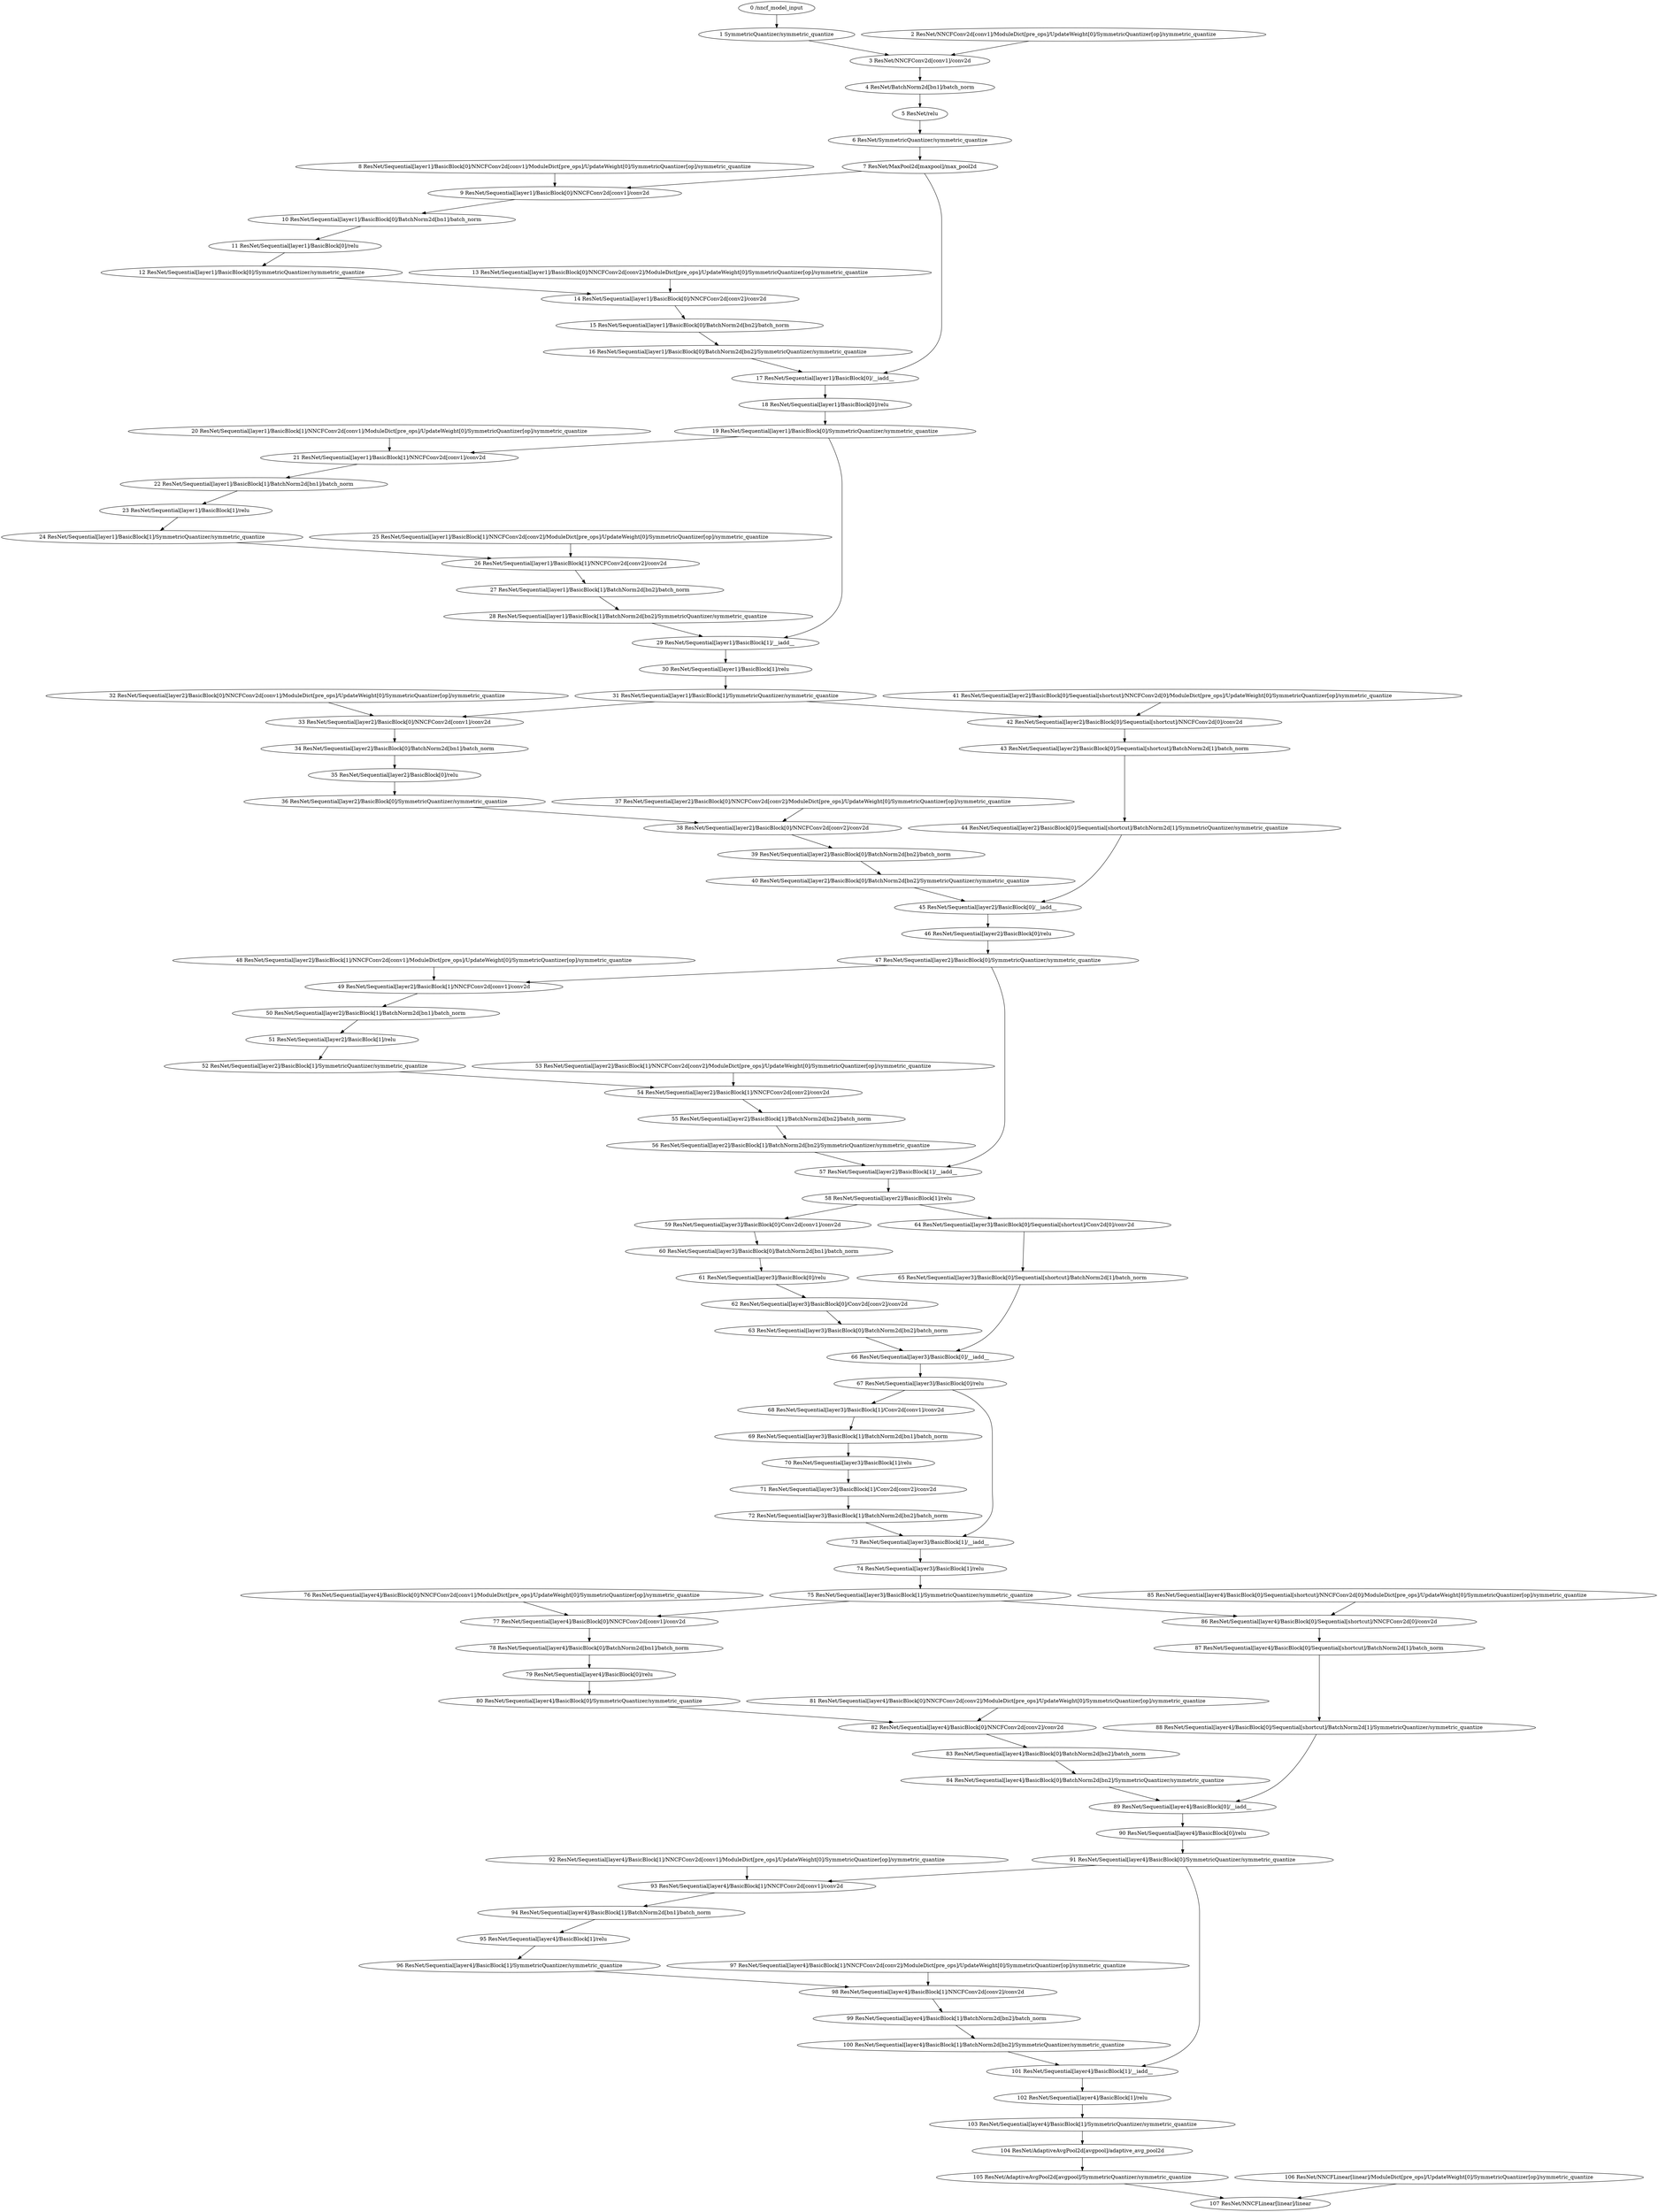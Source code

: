 strict digraph  {
"0 /nncf_model_input" [id=0, scope="", type=nncf_model_input];
"1 SymmetricQuantizer/symmetric_quantize" [id=1, scope=SymmetricQuantizer, type=symmetric_quantize];
"2 ResNet/NNCFConv2d[conv1]/ModuleDict[pre_ops]/UpdateWeight[0]/SymmetricQuantizer[op]/symmetric_quantize" [id=2, scope="ResNet/NNCFConv2d[conv1]/ModuleDict[pre_ops]/UpdateWeight[0]/SymmetricQuantizer[op]", type=symmetric_quantize];
"3 ResNet/NNCFConv2d[conv1]/conv2d" [id=3, scope="ResNet/NNCFConv2d[conv1]", type=conv2d];
"4 ResNet/BatchNorm2d[bn1]/batch_norm" [id=4, scope="ResNet/BatchNorm2d[bn1]", type=batch_norm];
"5 ResNet/relu" [id=5, scope=ResNet, type=relu];
"6 ResNet/SymmetricQuantizer/symmetric_quantize" [id=6, scope="ResNet/SymmetricQuantizer", type=symmetric_quantize];
"7 ResNet/MaxPool2d[maxpool]/max_pool2d" [id=7, scope="ResNet/MaxPool2d[maxpool]", type=max_pool2d];
"8 ResNet/Sequential[layer1]/BasicBlock[0]/NNCFConv2d[conv1]/ModuleDict[pre_ops]/UpdateWeight[0]/SymmetricQuantizer[op]/symmetric_quantize" [id=8, scope="ResNet/Sequential[layer1]/BasicBlock[0]/NNCFConv2d[conv1]/ModuleDict[pre_ops]/UpdateWeight[0]/SymmetricQuantizer[op]", type=symmetric_quantize];
"9 ResNet/Sequential[layer1]/BasicBlock[0]/NNCFConv2d[conv1]/conv2d" [id=9, scope="ResNet/Sequential[layer1]/BasicBlock[0]/NNCFConv2d[conv1]", type=conv2d];
"10 ResNet/Sequential[layer1]/BasicBlock[0]/BatchNorm2d[bn1]/batch_norm" [id=10, scope="ResNet/Sequential[layer1]/BasicBlock[0]/BatchNorm2d[bn1]", type=batch_norm];
"11 ResNet/Sequential[layer1]/BasicBlock[0]/relu" [id=11, scope="ResNet/Sequential[layer1]/BasicBlock[0]", type=relu];
"12 ResNet/Sequential[layer1]/BasicBlock[0]/SymmetricQuantizer/symmetric_quantize" [id=12, scope="ResNet/Sequential[layer1]/BasicBlock[0]/SymmetricQuantizer", type=symmetric_quantize];
"13 ResNet/Sequential[layer1]/BasicBlock[0]/NNCFConv2d[conv2]/ModuleDict[pre_ops]/UpdateWeight[0]/SymmetricQuantizer[op]/symmetric_quantize" [id=13, scope="ResNet/Sequential[layer1]/BasicBlock[0]/NNCFConv2d[conv2]/ModuleDict[pre_ops]/UpdateWeight[0]/SymmetricQuantizer[op]", type=symmetric_quantize];
"14 ResNet/Sequential[layer1]/BasicBlock[0]/NNCFConv2d[conv2]/conv2d" [id=14, scope="ResNet/Sequential[layer1]/BasicBlock[0]/NNCFConv2d[conv2]", type=conv2d];
"15 ResNet/Sequential[layer1]/BasicBlock[0]/BatchNorm2d[bn2]/batch_norm" [id=15, scope="ResNet/Sequential[layer1]/BasicBlock[0]/BatchNorm2d[bn2]", type=batch_norm];
"16 ResNet/Sequential[layer1]/BasicBlock[0]/BatchNorm2d[bn2]/SymmetricQuantizer/symmetric_quantize" [id=16, scope="ResNet/Sequential[layer1]/BasicBlock[0]/BatchNorm2d[bn2]/SymmetricQuantizer", type=symmetric_quantize];
"17 ResNet/Sequential[layer1]/BasicBlock[0]/__iadd__" [id=17, scope="ResNet/Sequential[layer1]/BasicBlock[0]", type=__iadd__];
"18 ResNet/Sequential[layer1]/BasicBlock[0]/relu" [id=18, scope="ResNet/Sequential[layer1]/BasicBlock[0]", type=relu];
"19 ResNet/Sequential[layer1]/BasicBlock[0]/SymmetricQuantizer/symmetric_quantize" [id=19, scope="ResNet/Sequential[layer1]/BasicBlock[0]/SymmetricQuantizer", type=symmetric_quantize];
"20 ResNet/Sequential[layer1]/BasicBlock[1]/NNCFConv2d[conv1]/ModuleDict[pre_ops]/UpdateWeight[0]/SymmetricQuantizer[op]/symmetric_quantize" [id=20, scope="ResNet/Sequential[layer1]/BasicBlock[1]/NNCFConv2d[conv1]/ModuleDict[pre_ops]/UpdateWeight[0]/SymmetricQuantizer[op]", type=symmetric_quantize];
"21 ResNet/Sequential[layer1]/BasicBlock[1]/NNCFConv2d[conv1]/conv2d" [id=21, scope="ResNet/Sequential[layer1]/BasicBlock[1]/NNCFConv2d[conv1]", type=conv2d];
"22 ResNet/Sequential[layer1]/BasicBlock[1]/BatchNorm2d[bn1]/batch_norm" [id=22, scope="ResNet/Sequential[layer1]/BasicBlock[1]/BatchNorm2d[bn1]", type=batch_norm];
"23 ResNet/Sequential[layer1]/BasicBlock[1]/relu" [id=23, scope="ResNet/Sequential[layer1]/BasicBlock[1]", type=relu];
"24 ResNet/Sequential[layer1]/BasicBlock[1]/SymmetricQuantizer/symmetric_quantize" [id=24, scope="ResNet/Sequential[layer1]/BasicBlock[1]/SymmetricQuantizer", type=symmetric_quantize];
"25 ResNet/Sequential[layer1]/BasicBlock[1]/NNCFConv2d[conv2]/ModuleDict[pre_ops]/UpdateWeight[0]/SymmetricQuantizer[op]/symmetric_quantize" [id=25, scope="ResNet/Sequential[layer1]/BasicBlock[1]/NNCFConv2d[conv2]/ModuleDict[pre_ops]/UpdateWeight[0]/SymmetricQuantizer[op]", type=symmetric_quantize];
"26 ResNet/Sequential[layer1]/BasicBlock[1]/NNCFConv2d[conv2]/conv2d" [id=26, scope="ResNet/Sequential[layer1]/BasicBlock[1]/NNCFConv2d[conv2]", type=conv2d];
"27 ResNet/Sequential[layer1]/BasicBlock[1]/BatchNorm2d[bn2]/batch_norm" [id=27, scope="ResNet/Sequential[layer1]/BasicBlock[1]/BatchNorm2d[bn2]", type=batch_norm];
"28 ResNet/Sequential[layer1]/BasicBlock[1]/BatchNorm2d[bn2]/SymmetricQuantizer/symmetric_quantize" [id=28, scope="ResNet/Sequential[layer1]/BasicBlock[1]/BatchNorm2d[bn2]/SymmetricQuantizer", type=symmetric_quantize];
"29 ResNet/Sequential[layer1]/BasicBlock[1]/__iadd__" [id=29, scope="ResNet/Sequential[layer1]/BasicBlock[1]", type=__iadd__];
"30 ResNet/Sequential[layer1]/BasicBlock[1]/relu" [id=30, scope="ResNet/Sequential[layer1]/BasicBlock[1]", type=relu];
"31 ResNet/Sequential[layer1]/BasicBlock[1]/SymmetricQuantizer/symmetric_quantize" [id=31, scope="ResNet/Sequential[layer1]/BasicBlock[1]/SymmetricQuantizer", type=symmetric_quantize];
"32 ResNet/Sequential[layer2]/BasicBlock[0]/NNCFConv2d[conv1]/ModuleDict[pre_ops]/UpdateWeight[0]/SymmetricQuantizer[op]/symmetric_quantize" [id=32, scope="ResNet/Sequential[layer2]/BasicBlock[0]/NNCFConv2d[conv1]/ModuleDict[pre_ops]/UpdateWeight[0]/SymmetricQuantizer[op]", type=symmetric_quantize];
"33 ResNet/Sequential[layer2]/BasicBlock[0]/NNCFConv2d[conv1]/conv2d" [id=33, scope="ResNet/Sequential[layer2]/BasicBlock[0]/NNCFConv2d[conv1]", type=conv2d];
"34 ResNet/Sequential[layer2]/BasicBlock[0]/BatchNorm2d[bn1]/batch_norm" [id=34, scope="ResNet/Sequential[layer2]/BasicBlock[0]/BatchNorm2d[bn1]", type=batch_norm];
"35 ResNet/Sequential[layer2]/BasicBlock[0]/relu" [id=35, scope="ResNet/Sequential[layer2]/BasicBlock[0]", type=relu];
"36 ResNet/Sequential[layer2]/BasicBlock[0]/SymmetricQuantizer/symmetric_quantize" [id=36, scope="ResNet/Sequential[layer2]/BasicBlock[0]/SymmetricQuantizer", type=symmetric_quantize];
"37 ResNet/Sequential[layer2]/BasicBlock[0]/NNCFConv2d[conv2]/ModuleDict[pre_ops]/UpdateWeight[0]/SymmetricQuantizer[op]/symmetric_quantize" [id=37, scope="ResNet/Sequential[layer2]/BasicBlock[0]/NNCFConv2d[conv2]/ModuleDict[pre_ops]/UpdateWeight[0]/SymmetricQuantizer[op]", type=symmetric_quantize];
"38 ResNet/Sequential[layer2]/BasicBlock[0]/NNCFConv2d[conv2]/conv2d" [id=38, scope="ResNet/Sequential[layer2]/BasicBlock[0]/NNCFConv2d[conv2]", type=conv2d];
"39 ResNet/Sequential[layer2]/BasicBlock[0]/BatchNorm2d[bn2]/batch_norm" [id=39, scope="ResNet/Sequential[layer2]/BasicBlock[0]/BatchNorm2d[bn2]", type=batch_norm];
"40 ResNet/Sequential[layer2]/BasicBlock[0]/BatchNorm2d[bn2]/SymmetricQuantizer/symmetric_quantize" [id=40, scope="ResNet/Sequential[layer2]/BasicBlock[0]/BatchNorm2d[bn2]/SymmetricQuantizer", type=symmetric_quantize];
"41 ResNet/Sequential[layer2]/BasicBlock[0]/Sequential[shortcut]/NNCFConv2d[0]/ModuleDict[pre_ops]/UpdateWeight[0]/SymmetricQuantizer[op]/symmetric_quantize" [id=41, scope="ResNet/Sequential[layer2]/BasicBlock[0]/Sequential[shortcut]/NNCFConv2d[0]/ModuleDict[pre_ops]/UpdateWeight[0]/SymmetricQuantizer[op]", type=symmetric_quantize];
"42 ResNet/Sequential[layer2]/BasicBlock[0]/Sequential[shortcut]/NNCFConv2d[0]/conv2d" [id=42, scope="ResNet/Sequential[layer2]/BasicBlock[0]/Sequential[shortcut]/NNCFConv2d[0]", type=conv2d];
"43 ResNet/Sequential[layer2]/BasicBlock[0]/Sequential[shortcut]/BatchNorm2d[1]/batch_norm" [id=43, scope="ResNet/Sequential[layer2]/BasicBlock[0]/Sequential[shortcut]/BatchNorm2d[1]", type=batch_norm];
"44 ResNet/Sequential[layer2]/BasicBlock[0]/Sequential[shortcut]/BatchNorm2d[1]/SymmetricQuantizer/symmetric_quantize" [id=44, scope="ResNet/Sequential[layer2]/BasicBlock[0]/Sequential[shortcut]/BatchNorm2d[1]/SymmetricQuantizer", type=symmetric_quantize];
"45 ResNet/Sequential[layer2]/BasicBlock[0]/__iadd__" [id=45, scope="ResNet/Sequential[layer2]/BasicBlock[0]", type=__iadd__];
"46 ResNet/Sequential[layer2]/BasicBlock[0]/relu" [id=46, scope="ResNet/Sequential[layer2]/BasicBlock[0]", type=relu];
"47 ResNet/Sequential[layer2]/BasicBlock[0]/SymmetricQuantizer/symmetric_quantize" [id=47, scope="ResNet/Sequential[layer2]/BasicBlock[0]/SymmetricQuantizer", type=symmetric_quantize];
"48 ResNet/Sequential[layer2]/BasicBlock[1]/NNCFConv2d[conv1]/ModuleDict[pre_ops]/UpdateWeight[0]/SymmetricQuantizer[op]/symmetric_quantize" [id=48, scope="ResNet/Sequential[layer2]/BasicBlock[1]/NNCFConv2d[conv1]/ModuleDict[pre_ops]/UpdateWeight[0]/SymmetricQuantizer[op]", type=symmetric_quantize];
"49 ResNet/Sequential[layer2]/BasicBlock[1]/NNCFConv2d[conv1]/conv2d" [id=49, scope="ResNet/Sequential[layer2]/BasicBlock[1]/NNCFConv2d[conv1]", type=conv2d];
"50 ResNet/Sequential[layer2]/BasicBlock[1]/BatchNorm2d[bn1]/batch_norm" [id=50, scope="ResNet/Sequential[layer2]/BasicBlock[1]/BatchNorm2d[bn1]", type=batch_norm];
"51 ResNet/Sequential[layer2]/BasicBlock[1]/relu" [id=51, scope="ResNet/Sequential[layer2]/BasicBlock[1]", type=relu];
"52 ResNet/Sequential[layer2]/BasicBlock[1]/SymmetricQuantizer/symmetric_quantize" [id=52, scope="ResNet/Sequential[layer2]/BasicBlock[1]/SymmetricQuantizer", type=symmetric_quantize];
"53 ResNet/Sequential[layer2]/BasicBlock[1]/NNCFConv2d[conv2]/ModuleDict[pre_ops]/UpdateWeight[0]/SymmetricQuantizer[op]/symmetric_quantize" [id=53, scope="ResNet/Sequential[layer2]/BasicBlock[1]/NNCFConv2d[conv2]/ModuleDict[pre_ops]/UpdateWeight[0]/SymmetricQuantizer[op]", type=symmetric_quantize];
"54 ResNet/Sequential[layer2]/BasicBlock[1]/NNCFConv2d[conv2]/conv2d" [id=54, scope="ResNet/Sequential[layer2]/BasicBlock[1]/NNCFConv2d[conv2]", type=conv2d];
"55 ResNet/Sequential[layer2]/BasicBlock[1]/BatchNorm2d[bn2]/batch_norm" [id=55, scope="ResNet/Sequential[layer2]/BasicBlock[1]/BatchNorm2d[bn2]", type=batch_norm];
"56 ResNet/Sequential[layer2]/BasicBlock[1]/BatchNorm2d[bn2]/SymmetricQuantizer/symmetric_quantize" [id=56, scope="ResNet/Sequential[layer2]/BasicBlock[1]/BatchNorm2d[bn2]/SymmetricQuantizer", type=symmetric_quantize];
"57 ResNet/Sequential[layer2]/BasicBlock[1]/__iadd__" [id=57, scope="ResNet/Sequential[layer2]/BasicBlock[1]", type=__iadd__];
"58 ResNet/Sequential[layer2]/BasicBlock[1]/relu" [id=58, scope="ResNet/Sequential[layer2]/BasicBlock[1]", type=relu];
"59 ResNet/Sequential[layer3]/BasicBlock[0]/Conv2d[conv1]/conv2d" [id=59, scope="ResNet/Sequential[layer3]/BasicBlock[0]/Conv2d[conv1]", type=conv2d];
"60 ResNet/Sequential[layer3]/BasicBlock[0]/BatchNorm2d[bn1]/batch_norm" [id=60, scope="ResNet/Sequential[layer3]/BasicBlock[0]/BatchNorm2d[bn1]", type=batch_norm];
"61 ResNet/Sequential[layer3]/BasicBlock[0]/relu" [id=61, scope="ResNet/Sequential[layer3]/BasicBlock[0]", type=relu];
"62 ResNet/Sequential[layer3]/BasicBlock[0]/Conv2d[conv2]/conv2d" [id=62, scope="ResNet/Sequential[layer3]/BasicBlock[0]/Conv2d[conv2]", type=conv2d];
"63 ResNet/Sequential[layer3]/BasicBlock[0]/BatchNorm2d[bn2]/batch_norm" [id=63, scope="ResNet/Sequential[layer3]/BasicBlock[0]/BatchNorm2d[bn2]", type=batch_norm];
"64 ResNet/Sequential[layer3]/BasicBlock[0]/Sequential[shortcut]/Conv2d[0]/conv2d" [id=64, scope="ResNet/Sequential[layer3]/BasicBlock[0]/Sequential[shortcut]/Conv2d[0]", type=conv2d];
"65 ResNet/Sequential[layer3]/BasicBlock[0]/Sequential[shortcut]/BatchNorm2d[1]/batch_norm" [id=65, scope="ResNet/Sequential[layer3]/BasicBlock[0]/Sequential[shortcut]/BatchNorm2d[1]", type=batch_norm];
"66 ResNet/Sequential[layer3]/BasicBlock[0]/__iadd__" [id=66, scope="ResNet/Sequential[layer3]/BasicBlock[0]", type=__iadd__];
"67 ResNet/Sequential[layer3]/BasicBlock[0]/relu" [id=67, scope="ResNet/Sequential[layer3]/BasicBlock[0]", type=relu];
"68 ResNet/Sequential[layer3]/BasicBlock[1]/Conv2d[conv1]/conv2d" [id=68, scope="ResNet/Sequential[layer3]/BasicBlock[1]/Conv2d[conv1]", type=conv2d];
"69 ResNet/Sequential[layer3]/BasicBlock[1]/BatchNorm2d[bn1]/batch_norm" [id=69, scope="ResNet/Sequential[layer3]/BasicBlock[1]/BatchNorm2d[bn1]", type=batch_norm];
"70 ResNet/Sequential[layer3]/BasicBlock[1]/relu" [id=70, scope="ResNet/Sequential[layer3]/BasicBlock[1]", type=relu];
"71 ResNet/Sequential[layer3]/BasicBlock[1]/Conv2d[conv2]/conv2d" [id=71, scope="ResNet/Sequential[layer3]/BasicBlock[1]/Conv2d[conv2]", type=conv2d];
"72 ResNet/Sequential[layer3]/BasicBlock[1]/BatchNorm2d[bn2]/batch_norm" [id=72, scope="ResNet/Sequential[layer3]/BasicBlock[1]/BatchNorm2d[bn2]", type=batch_norm];
"73 ResNet/Sequential[layer3]/BasicBlock[1]/__iadd__" [id=73, scope="ResNet/Sequential[layer3]/BasicBlock[1]", type=__iadd__];
"74 ResNet/Sequential[layer3]/BasicBlock[1]/relu" [id=74, scope="ResNet/Sequential[layer3]/BasicBlock[1]", type=relu];
"75 ResNet/Sequential[layer3]/BasicBlock[1]/SymmetricQuantizer/symmetric_quantize" [id=75, scope="ResNet/Sequential[layer3]/BasicBlock[1]/SymmetricQuantizer", type=symmetric_quantize];
"76 ResNet/Sequential[layer4]/BasicBlock[0]/NNCFConv2d[conv1]/ModuleDict[pre_ops]/UpdateWeight[0]/SymmetricQuantizer[op]/symmetric_quantize" [id=76, scope="ResNet/Sequential[layer4]/BasicBlock[0]/NNCFConv2d[conv1]/ModuleDict[pre_ops]/UpdateWeight[0]/SymmetricQuantizer[op]", type=symmetric_quantize];
"77 ResNet/Sequential[layer4]/BasicBlock[0]/NNCFConv2d[conv1]/conv2d" [id=77, scope="ResNet/Sequential[layer4]/BasicBlock[0]/NNCFConv2d[conv1]", type=conv2d];
"78 ResNet/Sequential[layer4]/BasicBlock[0]/BatchNorm2d[bn1]/batch_norm" [id=78, scope="ResNet/Sequential[layer4]/BasicBlock[0]/BatchNorm2d[bn1]", type=batch_norm];
"79 ResNet/Sequential[layer4]/BasicBlock[0]/relu" [id=79, scope="ResNet/Sequential[layer4]/BasicBlock[0]", type=relu];
"80 ResNet/Sequential[layer4]/BasicBlock[0]/SymmetricQuantizer/symmetric_quantize" [id=80, scope="ResNet/Sequential[layer4]/BasicBlock[0]/SymmetricQuantizer", type=symmetric_quantize];
"81 ResNet/Sequential[layer4]/BasicBlock[0]/NNCFConv2d[conv2]/ModuleDict[pre_ops]/UpdateWeight[0]/SymmetricQuantizer[op]/symmetric_quantize" [id=81, scope="ResNet/Sequential[layer4]/BasicBlock[0]/NNCFConv2d[conv2]/ModuleDict[pre_ops]/UpdateWeight[0]/SymmetricQuantizer[op]", type=symmetric_quantize];
"82 ResNet/Sequential[layer4]/BasicBlock[0]/NNCFConv2d[conv2]/conv2d" [id=82, scope="ResNet/Sequential[layer4]/BasicBlock[0]/NNCFConv2d[conv2]", type=conv2d];
"83 ResNet/Sequential[layer4]/BasicBlock[0]/BatchNorm2d[bn2]/batch_norm" [id=83, scope="ResNet/Sequential[layer4]/BasicBlock[0]/BatchNorm2d[bn2]", type=batch_norm];
"84 ResNet/Sequential[layer4]/BasicBlock[0]/BatchNorm2d[bn2]/SymmetricQuantizer/symmetric_quantize" [id=84, scope="ResNet/Sequential[layer4]/BasicBlock[0]/BatchNorm2d[bn2]/SymmetricQuantizer", type=symmetric_quantize];
"85 ResNet/Sequential[layer4]/BasicBlock[0]/Sequential[shortcut]/NNCFConv2d[0]/ModuleDict[pre_ops]/UpdateWeight[0]/SymmetricQuantizer[op]/symmetric_quantize" [id=85, scope="ResNet/Sequential[layer4]/BasicBlock[0]/Sequential[shortcut]/NNCFConv2d[0]/ModuleDict[pre_ops]/UpdateWeight[0]/SymmetricQuantizer[op]", type=symmetric_quantize];
"86 ResNet/Sequential[layer4]/BasicBlock[0]/Sequential[shortcut]/NNCFConv2d[0]/conv2d" [id=86, scope="ResNet/Sequential[layer4]/BasicBlock[0]/Sequential[shortcut]/NNCFConv2d[0]", type=conv2d];
"87 ResNet/Sequential[layer4]/BasicBlock[0]/Sequential[shortcut]/BatchNorm2d[1]/batch_norm" [id=87, scope="ResNet/Sequential[layer4]/BasicBlock[0]/Sequential[shortcut]/BatchNorm2d[1]", type=batch_norm];
"88 ResNet/Sequential[layer4]/BasicBlock[0]/Sequential[shortcut]/BatchNorm2d[1]/SymmetricQuantizer/symmetric_quantize" [id=88, scope="ResNet/Sequential[layer4]/BasicBlock[0]/Sequential[shortcut]/BatchNorm2d[1]/SymmetricQuantizer", type=symmetric_quantize];
"89 ResNet/Sequential[layer4]/BasicBlock[0]/__iadd__" [id=89, scope="ResNet/Sequential[layer4]/BasicBlock[0]", type=__iadd__];
"90 ResNet/Sequential[layer4]/BasicBlock[0]/relu" [id=90, scope="ResNet/Sequential[layer4]/BasicBlock[0]", type=relu];
"91 ResNet/Sequential[layer4]/BasicBlock[0]/SymmetricQuantizer/symmetric_quantize" [id=91, scope="ResNet/Sequential[layer4]/BasicBlock[0]/SymmetricQuantizer", type=symmetric_quantize];
"92 ResNet/Sequential[layer4]/BasicBlock[1]/NNCFConv2d[conv1]/ModuleDict[pre_ops]/UpdateWeight[0]/SymmetricQuantizer[op]/symmetric_quantize" [id=92, scope="ResNet/Sequential[layer4]/BasicBlock[1]/NNCFConv2d[conv1]/ModuleDict[pre_ops]/UpdateWeight[0]/SymmetricQuantizer[op]", type=symmetric_quantize];
"93 ResNet/Sequential[layer4]/BasicBlock[1]/NNCFConv2d[conv1]/conv2d" [id=93, scope="ResNet/Sequential[layer4]/BasicBlock[1]/NNCFConv2d[conv1]", type=conv2d];
"94 ResNet/Sequential[layer4]/BasicBlock[1]/BatchNorm2d[bn1]/batch_norm" [id=94, scope="ResNet/Sequential[layer4]/BasicBlock[1]/BatchNorm2d[bn1]", type=batch_norm];
"95 ResNet/Sequential[layer4]/BasicBlock[1]/relu" [id=95, scope="ResNet/Sequential[layer4]/BasicBlock[1]", type=relu];
"96 ResNet/Sequential[layer4]/BasicBlock[1]/SymmetricQuantizer/symmetric_quantize" [id=96, scope="ResNet/Sequential[layer4]/BasicBlock[1]/SymmetricQuantizer", type=symmetric_quantize];
"97 ResNet/Sequential[layer4]/BasicBlock[1]/NNCFConv2d[conv2]/ModuleDict[pre_ops]/UpdateWeight[0]/SymmetricQuantizer[op]/symmetric_quantize" [id=97, scope="ResNet/Sequential[layer4]/BasicBlock[1]/NNCFConv2d[conv2]/ModuleDict[pre_ops]/UpdateWeight[0]/SymmetricQuantizer[op]", type=symmetric_quantize];
"98 ResNet/Sequential[layer4]/BasicBlock[1]/NNCFConv2d[conv2]/conv2d" [id=98, scope="ResNet/Sequential[layer4]/BasicBlock[1]/NNCFConv2d[conv2]", type=conv2d];
"99 ResNet/Sequential[layer4]/BasicBlock[1]/BatchNorm2d[bn2]/batch_norm" [id=99, scope="ResNet/Sequential[layer4]/BasicBlock[1]/BatchNorm2d[bn2]", type=batch_norm];
"100 ResNet/Sequential[layer4]/BasicBlock[1]/BatchNorm2d[bn2]/SymmetricQuantizer/symmetric_quantize" [id=100, scope="ResNet/Sequential[layer4]/BasicBlock[1]/BatchNorm2d[bn2]/SymmetricQuantizer", type=symmetric_quantize];
"101 ResNet/Sequential[layer4]/BasicBlock[1]/__iadd__" [id=101, scope="ResNet/Sequential[layer4]/BasicBlock[1]", type=__iadd__];
"102 ResNet/Sequential[layer4]/BasicBlock[1]/relu" [id=102, scope="ResNet/Sequential[layer4]/BasicBlock[1]", type=relu];
"103 ResNet/Sequential[layer4]/BasicBlock[1]/SymmetricQuantizer/symmetric_quantize" [id=103, scope="ResNet/Sequential[layer4]/BasicBlock[1]/SymmetricQuantizer", type=symmetric_quantize];
"104 ResNet/AdaptiveAvgPool2d[avgpool]/adaptive_avg_pool2d" [id=104, scope="ResNet/AdaptiveAvgPool2d[avgpool]", type=adaptive_avg_pool2d];
"105 ResNet/AdaptiveAvgPool2d[avgpool]/SymmetricQuantizer/symmetric_quantize" [id=105, scope="ResNet/AdaptiveAvgPool2d[avgpool]/SymmetricQuantizer", type=symmetric_quantize];
"106 ResNet/NNCFLinear[linear]/ModuleDict[pre_ops]/UpdateWeight[0]/SymmetricQuantizer[op]/symmetric_quantize" [id=106, scope="ResNet/NNCFLinear[linear]/ModuleDict[pre_ops]/UpdateWeight[0]/SymmetricQuantizer[op]", type=symmetric_quantize];
"107 ResNet/NNCFLinear[linear]/linear" [id=107, scope="ResNet/NNCFLinear[linear]", type=linear];
"0 /nncf_model_input" -> "1 SymmetricQuantizer/symmetric_quantize";
"1 SymmetricQuantizer/symmetric_quantize" -> "3 ResNet/NNCFConv2d[conv1]/conv2d";
"2 ResNet/NNCFConv2d[conv1]/ModuleDict[pre_ops]/UpdateWeight[0]/SymmetricQuantizer[op]/symmetric_quantize" -> "3 ResNet/NNCFConv2d[conv1]/conv2d";
"3 ResNet/NNCFConv2d[conv1]/conv2d" -> "4 ResNet/BatchNorm2d[bn1]/batch_norm";
"4 ResNet/BatchNorm2d[bn1]/batch_norm" -> "5 ResNet/relu";
"5 ResNet/relu" -> "6 ResNet/SymmetricQuantizer/symmetric_quantize";
"6 ResNet/SymmetricQuantizer/symmetric_quantize" -> "7 ResNet/MaxPool2d[maxpool]/max_pool2d";
"7 ResNet/MaxPool2d[maxpool]/max_pool2d" -> "9 ResNet/Sequential[layer1]/BasicBlock[0]/NNCFConv2d[conv1]/conv2d";
"8 ResNet/Sequential[layer1]/BasicBlock[0]/NNCFConv2d[conv1]/ModuleDict[pre_ops]/UpdateWeight[0]/SymmetricQuantizer[op]/symmetric_quantize" -> "9 ResNet/Sequential[layer1]/BasicBlock[0]/NNCFConv2d[conv1]/conv2d";
"7 ResNet/MaxPool2d[maxpool]/max_pool2d" -> "17 ResNet/Sequential[layer1]/BasicBlock[0]/__iadd__";
"9 ResNet/Sequential[layer1]/BasicBlock[0]/NNCFConv2d[conv1]/conv2d" -> "10 ResNet/Sequential[layer1]/BasicBlock[0]/BatchNorm2d[bn1]/batch_norm";
"10 ResNet/Sequential[layer1]/BasicBlock[0]/BatchNorm2d[bn1]/batch_norm" -> "11 ResNet/Sequential[layer1]/BasicBlock[0]/relu";
"11 ResNet/Sequential[layer1]/BasicBlock[0]/relu" -> "12 ResNet/Sequential[layer1]/BasicBlock[0]/SymmetricQuantizer/symmetric_quantize";
"12 ResNet/Sequential[layer1]/BasicBlock[0]/SymmetricQuantizer/symmetric_quantize" -> "14 ResNet/Sequential[layer1]/BasicBlock[0]/NNCFConv2d[conv2]/conv2d";
"13 ResNet/Sequential[layer1]/BasicBlock[0]/NNCFConv2d[conv2]/ModuleDict[pre_ops]/UpdateWeight[0]/SymmetricQuantizer[op]/symmetric_quantize" -> "14 ResNet/Sequential[layer1]/BasicBlock[0]/NNCFConv2d[conv2]/conv2d";
"14 ResNet/Sequential[layer1]/BasicBlock[0]/NNCFConv2d[conv2]/conv2d" -> "15 ResNet/Sequential[layer1]/BasicBlock[0]/BatchNorm2d[bn2]/batch_norm";
"15 ResNet/Sequential[layer1]/BasicBlock[0]/BatchNorm2d[bn2]/batch_norm" -> "16 ResNet/Sequential[layer1]/BasicBlock[0]/BatchNorm2d[bn2]/SymmetricQuantizer/symmetric_quantize";
"16 ResNet/Sequential[layer1]/BasicBlock[0]/BatchNorm2d[bn2]/SymmetricQuantizer/symmetric_quantize" -> "17 ResNet/Sequential[layer1]/BasicBlock[0]/__iadd__";
"17 ResNet/Sequential[layer1]/BasicBlock[0]/__iadd__" -> "18 ResNet/Sequential[layer1]/BasicBlock[0]/relu";
"18 ResNet/Sequential[layer1]/BasicBlock[0]/relu" -> "19 ResNet/Sequential[layer1]/BasicBlock[0]/SymmetricQuantizer/symmetric_quantize";
"19 ResNet/Sequential[layer1]/BasicBlock[0]/SymmetricQuantizer/symmetric_quantize" -> "21 ResNet/Sequential[layer1]/BasicBlock[1]/NNCFConv2d[conv1]/conv2d";
"19 ResNet/Sequential[layer1]/BasicBlock[0]/SymmetricQuantizer/symmetric_quantize" -> "29 ResNet/Sequential[layer1]/BasicBlock[1]/__iadd__";
"20 ResNet/Sequential[layer1]/BasicBlock[1]/NNCFConv2d[conv1]/ModuleDict[pre_ops]/UpdateWeight[0]/SymmetricQuantizer[op]/symmetric_quantize" -> "21 ResNet/Sequential[layer1]/BasicBlock[1]/NNCFConv2d[conv1]/conv2d";
"21 ResNet/Sequential[layer1]/BasicBlock[1]/NNCFConv2d[conv1]/conv2d" -> "22 ResNet/Sequential[layer1]/BasicBlock[1]/BatchNorm2d[bn1]/batch_norm";
"22 ResNet/Sequential[layer1]/BasicBlock[1]/BatchNorm2d[bn1]/batch_norm" -> "23 ResNet/Sequential[layer1]/BasicBlock[1]/relu";
"23 ResNet/Sequential[layer1]/BasicBlock[1]/relu" -> "24 ResNet/Sequential[layer1]/BasicBlock[1]/SymmetricQuantizer/symmetric_quantize";
"24 ResNet/Sequential[layer1]/BasicBlock[1]/SymmetricQuantizer/symmetric_quantize" -> "26 ResNet/Sequential[layer1]/BasicBlock[1]/NNCFConv2d[conv2]/conv2d";
"25 ResNet/Sequential[layer1]/BasicBlock[1]/NNCFConv2d[conv2]/ModuleDict[pre_ops]/UpdateWeight[0]/SymmetricQuantizer[op]/symmetric_quantize" -> "26 ResNet/Sequential[layer1]/BasicBlock[1]/NNCFConv2d[conv2]/conv2d";
"26 ResNet/Sequential[layer1]/BasicBlock[1]/NNCFConv2d[conv2]/conv2d" -> "27 ResNet/Sequential[layer1]/BasicBlock[1]/BatchNorm2d[bn2]/batch_norm";
"27 ResNet/Sequential[layer1]/BasicBlock[1]/BatchNorm2d[bn2]/batch_norm" -> "28 ResNet/Sequential[layer1]/BasicBlock[1]/BatchNorm2d[bn2]/SymmetricQuantizer/symmetric_quantize";
"28 ResNet/Sequential[layer1]/BasicBlock[1]/BatchNorm2d[bn2]/SymmetricQuantizer/symmetric_quantize" -> "29 ResNet/Sequential[layer1]/BasicBlock[1]/__iadd__";
"29 ResNet/Sequential[layer1]/BasicBlock[1]/__iadd__" -> "30 ResNet/Sequential[layer1]/BasicBlock[1]/relu";
"30 ResNet/Sequential[layer1]/BasicBlock[1]/relu" -> "31 ResNet/Sequential[layer1]/BasicBlock[1]/SymmetricQuantizer/symmetric_quantize";
"31 ResNet/Sequential[layer1]/BasicBlock[1]/SymmetricQuantizer/symmetric_quantize" -> "33 ResNet/Sequential[layer2]/BasicBlock[0]/NNCFConv2d[conv1]/conv2d";
"31 ResNet/Sequential[layer1]/BasicBlock[1]/SymmetricQuantizer/symmetric_quantize" -> "42 ResNet/Sequential[layer2]/BasicBlock[0]/Sequential[shortcut]/NNCFConv2d[0]/conv2d";
"32 ResNet/Sequential[layer2]/BasicBlock[0]/NNCFConv2d[conv1]/ModuleDict[pre_ops]/UpdateWeight[0]/SymmetricQuantizer[op]/symmetric_quantize" -> "33 ResNet/Sequential[layer2]/BasicBlock[0]/NNCFConv2d[conv1]/conv2d";
"33 ResNet/Sequential[layer2]/BasicBlock[0]/NNCFConv2d[conv1]/conv2d" -> "34 ResNet/Sequential[layer2]/BasicBlock[0]/BatchNorm2d[bn1]/batch_norm";
"34 ResNet/Sequential[layer2]/BasicBlock[0]/BatchNorm2d[bn1]/batch_norm" -> "35 ResNet/Sequential[layer2]/BasicBlock[0]/relu";
"35 ResNet/Sequential[layer2]/BasicBlock[0]/relu" -> "36 ResNet/Sequential[layer2]/BasicBlock[0]/SymmetricQuantizer/symmetric_quantize";
"36 ResNet/Sequential[layer2]/BasicBlock[0]/SymmetricQuantizer/symmetric_quantize" -> "38 ResNet/Sequential[layer2]/BasicBlock[0]/NNCFConv2d[conv2]/conv2d";
"37 ResNet/Sequential[layer2]/BasicBlock[0]/NNCFConv2d[conv2]/ModuleDict[pre_ops]/UpdateWeight[0]/SymmetricQuantizer[op]/symmetric_quantize" -> "38 ResNet/Sequential[layer2]/BasicBlock[0]/NNCFConv2d[conv2]/conv2d";
"38 ResNet/Sequential[layer2]/BasicBlock[0]/NNCFConv2d[conv2]/conv2d" -> "39 ResNet/Sequential[layer2]/BasicBlock[0]/BatchNorm2d[bn2]/batch_norm";
"39 ResNet/Sequential[layer2]/BasicBlock[0]/BatchNorm2d[bn2]/batch_norm" -> "40 ResNet/Sequential[layer2]/BasicBlock[0]/BatchNorm2d[bn2]/SymmetricQuantizer/symmetric_quantize";
"40 ResNet/Sequential[layer2]/BasicBlock[0]/BatchNorm2d[bn2]/SymmetricQuantizer/symmetric_quantize" -> "45 ResNet/Sequential[layer2]/BasicBlock[0]/__iadd__";
"41 ResNet/Sequential[layer2]/BasicBlock[0]/Sequential[shortcut]/NNCFConv2d[0]/ModuleDict[pre_ops]/UpdateWeight[0]/SymmetricQuantizer[op]/symmetric_quantize" -> "42 ResNet/Sequential[layer2]/BasicBlock[0]/Sequential[shortcut]/NNCFConv2d[0]/conv2d";
"42 ResNet/Sequential[layer2]/BasicBlock[0]/Sequential[shortcut]/NNCFConv2d[0]/conv2d" -> "43 ResNet/Sequential[layer2]/BasicBlock[0]/Sequential[shortcut]/BatchNorm2d[1]/batch_norm";
"43 ResNet/Sequential[layer2]/BasicBlock[0]/Sequential[shortcut]/BatchNorm2d[1]/batch_norm" -> "44 ResNet/Sequential[layer2]/BasicBlock[0]/Sequential[shortcut]/BatchNorm2d[1]/SymmetricQuantizer/symmetric_quantize";
"44 ResNet/Sequential[layer2]/BasicBlock[0]/Sequential[shortcut]/BatchNorm2d[1]/SymmetricQuantizer/symmetric_quantize" -> "45 ResNet/Sequential[layer2]/BasicBlock[0]/__iadd__";
"45 ResNet/Sequential[layer2]/BasicBlock[0]/__iadd__" -> "46 ResNet/Sequential[layer2]/BasicBlock[0]/relu";
"46 ResNet/Sequential[layer2]/BasicBlock[0]/relu" -> "47 ResNet/Sequential[layer2]/BasicBlock[0]/SymmetricQuantizer/symmetric_quantize";
"47 ResNet/Sequential[layer2]/BasicBlock[0]/SymmetricQuantizer/symmetric_quantize" -> "49 ResNet/Sequential[layer2]/BasicBlock[1]/NNCFConv2d[conv1]/conv2d";
"47 ResNet/Sequential[layer2]/BasicBlock[0]/SymmetricQuantizer/symmetric_quantize" -> "57 ResNet/Sequential[layer2]/BasicBlock[1]/__iadd__";
"48 ResNet/Sequential[layer2]/BasicBlock[1]/NNCFConv2d[conv1]/ModuleDict[pre_ops]/UpdateWeight[0]/SymmetricQuantizer[op]/symmetric_quantize" -> "49 ResNet/Sequential[layer2]/BasicBlock[1]/NNCFConv2d[conv1]/conv2d";
"49 ResNet/Sequential[layer2]/BasicBlock[1]/NNCFConv2d[conv1]/conv2d" -> "50 ResNet/Sequential[layer2]/BasicBlock[1]/BatchNorm2d[bn1]/batch_norm";
"50 ResNet/Sequential[layer2]/BasicBlock[1]/BatchNorm2d[bn1]/batch_norm" -> "51 ResNet/Sequential[layer2]/BasicBlock[1]/relu";
"51 ResNet/Sequential[layer2]/BasicBlock[1]/relu" -> "52 ResNet/Sequential[layer2]/BasicBlock[1]/SymmetricQuantizer/symmetric_quantize";
"52 ResNet/Sequential[layer2]/BasicBlock[1]/SymmetricQuantizer/symmetric_quantize" -> "54 ResNet/Sequential[layer2]/BasicBlock[1]/NNCFConv2d[conv2]/conv2d";
"53 ResNet/Sequential[layer2]/BasicBlock[1]/NNCFConv2d[conv2]/ModuleDict[pre_ops]/UpdateWeight[0]/SymmetricQuantizer[op]/symmetric_quantize" -> "54 ResNet/Sequential[layer2]/BasicBlock[1]/NNCFConv2d[conv2]/conv2d";
"54 ResNet/Sequential[layer2]/BasicBlock[1]/NNCFConv2d[conv2]/conv2d" -> "55 ResNet/Sequential[layer2]/BasicBlock[1]/BatchNorm2d[bn2]/batch_norm";
"55 ResNet/Sequential[layer2]/BasicBlock[1]/BatchNorm2d[bn2]/batch_norm" -> "56 ResNet/Sequential[layer2]/BasicBlock[1]/BatchNorm2d[bn2]/SymmetricQuantizer/symmetric_quantize";
"56 ResNet/Sequential[layer2]/BasicBlock[1]/BatchNorm2d[bn2]/SymmetricQuantizer/symmetric_quantize" -> "57 ResNet/Sequential[layer2]/BasicBlock[1]/__iadd__";
"57 ResNet/Sequential[layer2]/BasicBlock[1]/__iadd__" -> "58 ResNet/Sequential[layer2]/BasicBlock[1]/relu";
"58 ResNet/Sequential[layer2]/BasicBlock[1]/relu" -> "59 ResNet/Sequential[layer3]/BasicBlock[0]/Conv2d[conv1]/conv2d";
"58 ResNet/Sequential[layer2]/BasicBlock[1]/relu" -> "64 ResNet/Sequential[layer3]/BasicBlock[0]/Sequential[shortcut]/Conv2d[0]/conv2d";
"59 ResNet/Sequential[layer3]/BasicBlock[0]/Conv2d[conv1]/conv2d" -> "60 ResNet/Sequential[layer3]/BasicBlock[0]/BatchNorm2d[bn1]/batch_norm";
"60 ResNet/Sequential[layer3]/BasicBlock[0]/BatchNorm2d[bn1]/batch_norm" -> "61 ResNet/Sequential[layer3]/BasicBlock[0]/relu";
"61 ResNet/Sequential[layer3]/BasicBlock[0]/relu" -> "62 ResNet/Sequential[layer3]/BasicBlock[0]/Conv2d[conv2]/conv2d";
"62 ResNet/Sequential[layer3]/BasicBlock[0]/Conv2d[conv2]/conv2d" -> "63 ResNet/Sequential[layer3]/BasicBlock[0]/BatchNorm2d[bn2]/batch_norm";
"63 ResNet/Sequential[layer3]/BasicBlock[0]/BatchNorm2d[bn2]/batch_norm" -> "66 ResNet/Sequential[layer3]/BasicBlock[0]/__iadd__";
"64 ResNet/Sequential[layer3]/BasicBlock[0]/Sequential[shortcut]/Conv2d[0]/conv2d" -> "65 ResNet/Sequential[layer3]/BasicBlock[0]/Sequential[shortcut]/BatchNorm2d[1]/batch_norm";
"65 ResNet/Sequential[layer3]/BasicBlock[0]/Sequential[shortcut]/BatchNorm2d[1]/batch_norm" -> "66 ResNet/Sequential[layer3]/BasicBlock[0]/__iadd__";
"66 ResNet/Sequential[layer3]/BasicBlock[0]/__iadd__" -> "67 ResNet/Sequential[layer3]/BasicBlock[0]/relu";
"67 ResNet/Sequential[layer3]/BasicBlock[0]/relu" -> "68 ResNet/Sequential[layer3]/BasicBlock[1]/Conv2d[conv1]/conv2d";
"67 ResNet/Sequential[layer3]/BasicBlock[0]/relu" -> "73 ResNet/Sequential[layer3]/BasicBlock[1]/__iadd__";
"68 ResNet/Sequential[layer3]/BasicBlock[1]/Conv2d[conv1]/conv2d" -> "69 ResNet/Sequential[layer3]/BasicBlock[1]/BatchNorm2d[bn1]/batch_norm";
"69 ResNet/Sequential[layer3]/BasicBlock[1]/BatchNorm2d[bn1]/batch_norm" -> "70 ResNet/Sequential[layer3]/BasicBlock[1]/relu";
"70 ResNet/Sequential[layer3]/BasicBlock[1]/relu" -> "71 ResNet/Sequential[layer3]/BasicBlock[1]/Conv2d[conv2]/conv2d";
"71 ResNet/Sequential[layer3]/BasicBlock[1]/Conv2d[conv2]/conv2d" -> "72 ResNet/Sequential[layer3]/BasicBlock[1]/BatchNorm2d[bn2]/batch_norm";
"72 ResNet/Sequential[layer3]/BasicBlock[1]/BatchNorm2d[bn2]/batch_norm" -> "73 ResNet/Sequential[layer3]/BasicBlock[1]/__iadd__";
"73 ResNet/Sequential[layer3]/BasicBlock[1]/__iadd__" -> "74 ResNet/Sequential[layer3]/BasicBlock[1]/relu";
"74 ResNet/Sequential[layer3]/BasicBlock[1]/relu" -> "75 ResNet/Sequential[layer3]/BasicBlock[1]/SymmetricQuantizer/symmetric_quantize";
"75 ResNet/Sequential[layer3]/BasicBlock[1]/SymmetricQuantizer/symmetric_quantize" -> "77 ResNet/Sequential[layer4]/BasicBlock[0]/NNCFConv2d[conv1]/conv2d";
"75 ResNet/Sequential[layer3]/BasicBlock[1]/SymmetricQuantizer/symmetric_quantize" -> "86 ResNet/Sequential[layer4]/BasicBlock[0]/Sequential[shortcut]/NNCFConv2d[0]/conv2d";
"76 ResNet/Sequential[layer4]/BasicBlock[0]/NNCFConv2d[conv1]/ModuleDict[pre_ops]/UpdateWeight[0]/SymmetricQuantizer[op]/symmetric_quantize" -> "77 ResNet/Sequential[layer4]/BasicBlock[0]/NNCFConv2d[conv1]/conv2d";
"77 ResNet/Sequential[layer4]/BasicBlock[0]/NNCFConv2d[conv1]/conv2d" -> "78 ResNet/Sequential[layer4]/BasicBlock[0]/BatchNorm2d[bn1]/batch_norm";
"78 ResNet/Sequential[layer4]/BasicBlock[0]/BatchNorm2d[bn1]/batch_norm" -> "79 ResNet/Sequential[layer4]/BasicBlock[0]/relu";
"79 ResNet/Sequential[layer4]/BasicBlock[0]/relu" -> "80 ResNet/Sequential[layer4]/BasicBlock[0]/SymmetricQuantizer/symmetric_quantize";
"80 ResNet/Sequential[layer4]/BasicBlock[0]/SymmetricQuantizer/symmetric_quantize" -> "82 ResNet/Sequential[layer4]/BasicBlock[0]/NNCFConv2d[conv2]/conv2d";
"81 ResNet/Sequential[layer4]/BasicBlock[0]/NNCFConv2d[conv2]/ModuleDict[pre_ops]/UpdateWeight[0]/SymmetricQuantizer[op]/symmetric_quantize" -> "82 ResNet/Sequential[layer4]/BasicBlock[0]/NNCFConv2d[conv2]/conv2d";
"82 ResNet/Sequential[layer4]/BasicBlock[0]/NNCFConv2d[conv2]/conv2d" -> "83 ResNet/Sequential[layer4]/BasicBlock[0]/BatchNorm2d[bn2]/batch_norm";
"83 ResNet/Sequential[layer4]/BasicBlock[0]/BatchNorm2d[bn2]/batch_norm" -> "84 ResNet/Sequential[layer4]/BasicBlock[0]/BatchNorm2d[bn2]/SymmetricQuantizer/symmetric_quantize";
"84 ResNet/Sequential[layer4]/BasicBlock[0]/BatchNorm2d[bn2]/SymmetricQuantizer/symmetric_quantize" -> "89 ResNet/Sequential[layer4]/BasicBlock[0]/__iadd__";
"85 ResNet/Sequential[layer4]/BasicBlock[0]/Sequential[shortcut]/NNCFConv2d[0]/ModuleDict[pre_ops]/UpdateWeight[0]/SymmetricQuantizer[op]/symmetric_quantize" -> "86 ResNet/Sequential[layer4]/BasicBlock[0]/Sequential[shortcut]/NNCFConv2d[0]/conv2d";
"86 ResNet/Sequential[layer4]/BasicBlock[0]/Sequential[shortcut]/NNCFConv2d[0]/conv2d" -> "87 ResNet/Sequential[layer4]/BasicBlock[0]/Sequential[shortcut]/BatchNorm2d[1]/batch_norm";
"87 ResNet/Sequential[layer4]/BasicBlock[0]/Sequential[shortcut]/BatchNorm2d[1]/batch_norm" -> "88 ResNet/Sequential[layer4]/BasicBlock[0]/Sequential[shortcut]/BatchNorm2d[1]/SymmetricQuantizer/symmetric_quantize";
"88 ResNet/Sequential[layer4]/BasicBlock[0]/Sequential[shortcut]/BatchNorm2d[1]/SymmetricQuantizer/symmetric_quantize" -> "89 ResNet/Sequential[layer4]/BasicBlock[0]/__iadd__";
"89 ResNet/Sequential[layer4]/BasicBlock[0]/__iadd__" -> "90 ResNet/Sequential[layer4]/BasicBlock[0]/relu";
"90 ResNet/Sequential[layer4]/BasicBlock[0]/relu" -> "91 ResNet/Sequential[layer4]/BasicBlock[0]/SymmetricQuantizer/symmetric_quantize";
"91 ResNet/Sequential[layer4]/BasicBlock[0]/SymmetricQuantizer/symmetric_quantize" -> "93 ResNet/Sequential[layer4]/BasicBlock[1]/NNCFConv2d[conv1]/conv2d";
"92 ResNet/Sequential[layer4]/BasicBlock[1]/NNCFConv2d[conv1]/ModuleDict[pre_ops]/UpdateWeight[0]/SymmetricQuantizer[op]/symmetric_quantize" -> "93 ResNet/Sequential[layer4]/BasicBlock[1]/NNCFConv2d[conv1]/conv2d";
"93 ResNet/Sequential[layer4]/BasicBlock[1]/NNCFConv2d[conv1]/conv2d" -> "94 ResNet/Sequential[layer4]/BasicBlock[1]/BatchNorm2d[bn1]/batch_norm";
"94 ResNet/Sequential[layer4]/BasicBlock[1]/BatchNorm2d[bn1]/batch_norm" -> "95 ResNet/Sequential[layer4]/BasicBlock[1]/relu";
"95 ResNet/Sequential[layer4]/BasicBlock[1]/relu" -> "96 ResNet/Sequential[layer4]/BasicBlock[1]/SymmetricQuantizer/symmetric_quantize";
"96 ResNet/Sequential[layer4]/BasicBlock[1]/SymmetricQuantizer/symmetric_quantize" -> "98 ResNet/Sequential[layer4]/BasicBlock[1]/NNCFConv2d[conv2]/conv2d";
"97 ResNet/Sequential[layer4]/BasicBlock[1]/NNCFConv2d[conv2]/ModuleDict[pre_ops]/UpdateWeight[0]/SymmetricQuantizer[op]/symmetric_quantize" -> "98 ResNet/Sequential[layer4]/BasicBlock[1]/NNCFConv2d[conv2]/conv2d";
"98 ResNet/Sequential[layer4]/BasicBlock[1]/NNCFConv2d[conv2]/conv2d" -> "99 ResNet/Sequential[layer4]/BasicBlock[1]/BatchNorm2d[bn2]/batch_norm";
"91 ResNet/Sequential[layer4]/BasicBlock[0]/SymmetricQuantizer/symmetric_quantize" -> "101 ResNet/Sequential[layer4]/BasicBlock[1]/__iadd__";
"99 ResNet/Sequential[layer4]/BasicBlock[1]/BatchNorm2d[bn2]/batch_norm" -> "100 ResNet/Sequential[layer4]/BasicBlock[1]/BatchNorm2d[bn2]/SymmetricQuantizer/symmetric_quantize";
"100 ResNet/Sequential[layer4]/BasicBlock[1]/BatchNorm2d[bn2]/SymmetricQuantizer/symmetric_quantize" -> "101 ResNet/Sequential[layer4]/BasicBlock[1]/__iadd__";
"101 ResNet/Sequential[layer4]/BasicBlock[1]/__iadd__" -> "102 ResNet/Sequential[layer4]/BasicBlock[1]/relu";
"102 ResNet/Sequential[layer4]/BasicBlock[1]/relu" -> "103 ResNet/Sequential[layer4]/BasicBlock[1]/SymmetricQuantizer/symmetric_quantize";
"103 ResNet/Sequential[layer4]/BasicBlock[1]/SymmetricQuantizer/symmetric_quantize" -> "104 ResNet/AdaptiveAvgPool2d[avgpool]/adaptive_avg_pool2d";
"104 ResNet/AdaptiveAvgPool2d[avgpool]/adaptive_avg_pool2d" -> "105 ResNet/AdaptiveAvgPool2d[avgpool]/SymmetricQuantizer/symmetric_quantize";
"105 ResNet/AdaptiveAvgPool2d[avgpool]/SymmetricQuantizer/symmetric_quantize" -> "107 ResNet/NNCFLinear[linear]/linear";
"106 ResNet/NNCFLinear[linear]/ModuleDict[pre_ops]/UpdateWeight[0]/SymmetricQuantizer[op]/symmetric_quantize" -> "107 ResNet/NNCFLinear[linear]/linear";
}
